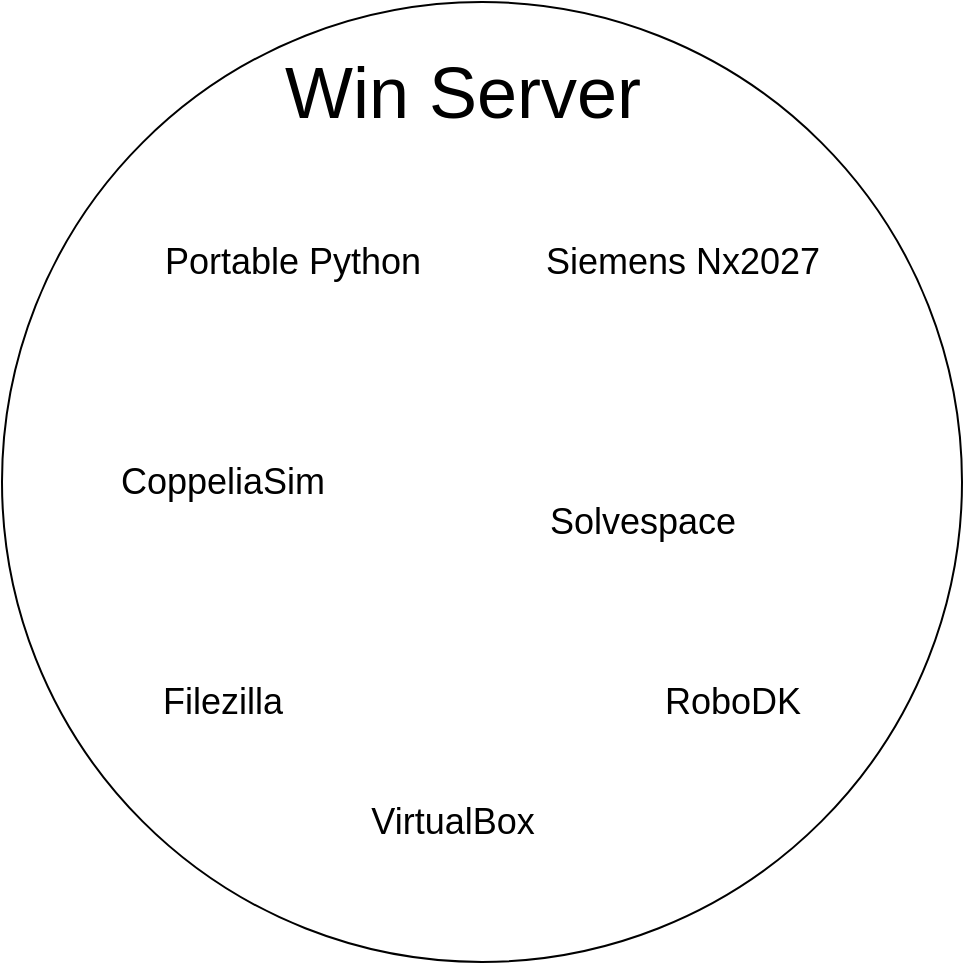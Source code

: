 <mxfile version="20.4.0" type="device"><diagram id="OAMChtu7xdJCH5Mhu9Qh" name="Page-1"><mxGraphModel dx="1155" dy="579" grid="1" gridSize="10" guides="1" tooltips="1" connect="1" arrows="1" fold="1" page="1" pageScale="1" pageWidth="850" pageHeight="1100" math="0" shadow="0"><root><mxCell id="0"/><mxCell id="1" parent="0"/><mxCell id="5ufEvWAHFgzs9ib6br-u-1" value="" style="ellipse;whiteSpace=wrap;html=1;aspect=fixed;" vertex="1" parent="1"><mxGeometry x="140" y="20" width="480" height="480" as="geometry"/></mxCell><mxCell id="5ufEvWAHFgzs9ib6br-u-2" value="&lt;font style=&quot;font-size: 36px;&quot;&gt;Win Server&lt;/font&gt;" style="text;html=1;resizable=0;autosize=1;align=center;verticalAlign=middle;points=[];fillColor=none;strokeColor=none;rounded=0;" vertex="1" parent="1"><mxGeometry x="270" y="35" width="200" height="60" as="geometry"/></mxCell><mxCell id="5ufEvWAHFgzs9ib6br-u-3" value="&lt;font style=&quot;font-size: 18px;&quot;&gt;Portable Python &lt;/font&gt;" style="text;html=1;resizable=0;autosize=1;align=center;verticalAlign=middle;points=[];fillColor=none;strokeColor=none;rounded=0;" vertex="1" parent="1"><mxGeometry x="210" y="130" width="150" height="40" as="geometry"/></mxCell><mxCell id="5ufEvWAHFgzs9ib6br-u-4" value="&lt;font style=&quot;font-size: 18px;&quot;&gt;Siemens Nx2027&lt;/font&gt;" style="text;html=1;resizable=0;autosize=1;align=center;verticalAlign=middle;points=[];fillColor=none;strokeColor=none;rounded=0;" vertex="1" parent="1"><mxGeometry x="400" y="130" width="160" height="40" as="geometry"/></mxCell><mxCell id="5ufEvWAHFgzs9ib6br-u-5" value="&lt;font style=&quot;font-size: 18px;&quot;&gt;CoppeliaSim&lt;/font&gt;" style="text;html=1;resizable=0;autosize=1;align=center;verticalAlign=middle;points=[];fillColor=none;strokeColor=none;rounded=0;" vertex="1" parent="1"><mxGeometry x="185" y="240" width="130" height="40" as="geometry"/></mxCell><mxCell id="5ufEvWAHFgzs9ib6br-u-8" value="&lt;div&gt;&lt;font style=&quot;font-size: 18px;&quot;&gt;Filezilla&lt;/font&gt;&lt;/div&gt;" style="text;html=1;resizable=0;autosize=1;align=center;verticalAlign=middle;points=[];fillColor=none;strokeColor=none;rounded=0;" vertex="1" parent="1"><mxGeometry x="210" y="350" width="80" height="40" as="geometry"/></mxCell><mxCell id="5ufEvWAHFgzs9ib6br-u-9" value="&lt;font style=&quot;font-size: 18px;&quot;&gt;RoboDK&lt;/font&gt;" style="text;html=1;resizable=0;autosize=1;align=center;verticalAlign=middle;points=[];fillColor=none;strokeColor=none;rounded=0;" vertex="1" parent="1"><mxGeometry x="460" y="350" width="90" height="40" as="geometry"/></mxCell><mxCell id="5ufEvWAHFgzs9ib6br-u-12" value="&lt;font style=&quot;font-size: 18px;&quot;&gt;Solvespace&lt;/font&gt;" style="text;html=1;resizable=0;autosize=1;align=center;verticalAlign=middle;points=[];fillColor=none;strokeColor=none;rounded=0;" vertex="1" parent="1"><mxGeometry x="400" y="260" width="120" height="40" as="geometry"/></mxCell><mxCell id="5ufEvWAHFgzs9ib6br-u-17" value="&lt;div&gt;&lt;font style=&quot;font-size: 18px;&quot;&gt;VirtualBox&lt;/font&gt;&lt;/div&gt;" style="text;html=1;resizable=0;autosize=1;align=center;verticalAlign=middle;points=[];fillColor=none;strokeColor=none;rounded=0;" vertex="1" parent="1"><mxGeometry x="310" y="410" width="110" height="40" as="geometry"/></mxCell></root></mxGraphModel></diagram></mxfile>